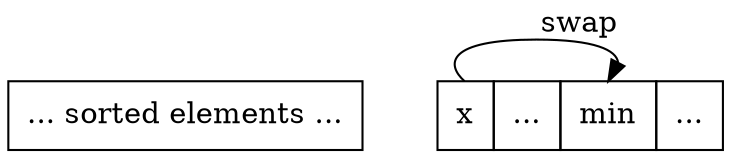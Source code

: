 digraph G{
	margin="0"
	node[shape=none margin=0]
	sorted[label=<<TABLE BORDER="0" CELLBORDER="1" CELLSPACING="0" CELLPADDING="8">
	       <TR><TD>... sorted elements ...</TD></TR>
	       </TABLE>>];
	unsorted[label=<<TABLE BORDER="0" CELLBORDER="1" CELLSPACING="0" CELLPADDING="8">
		 <TR>
		 <TD PORT="hd">x</TD>
		 <TD>...</TD>
		 <TD PORT="m">min</TD>
		 <TD>...</TD>
		 </TR>
		 </TABLE>>];
	unsorted:hd:n->unsorted:m:n[label="swap"];
	{rank=same sorted->unsorted[style=invis]}
}
